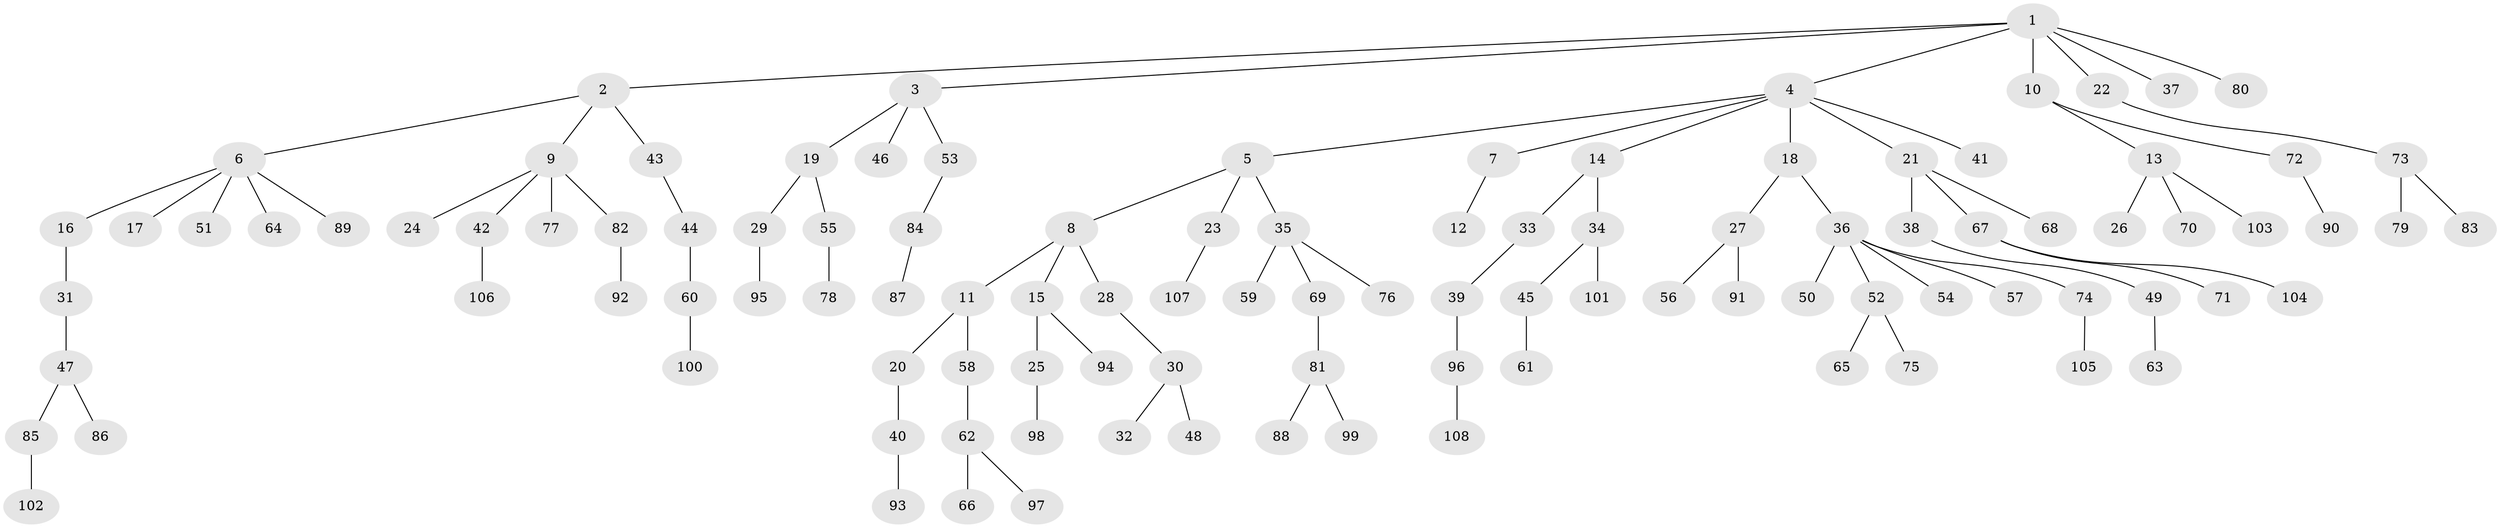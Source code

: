 // Generated by graph-tools (version 1.1) at 2025/36/03/09/25 02:36:30]
// undirected, 108 vertices, 107 edges
graph export_dot {
graph [start="1"]
  node [color=gray90,style=filled];
  1;
  2;
  3;
  4;
  5;
  6;
  7;
  8;
  9;
  10;
  11;
  12;
  13;
  14;
  15;
  16;
  17;
  18;
  19;
  20;
  21;
  22;
  23;
  24;
  25;
  26;
  27;
  28;
  29;
  30;
  31;
  32;
  33;
  34;
  35;
  36;
  37;
  38;
  39;
  40;
  41;
  42;
  43;
  44;
  45;
  46;
  47;
  48;
  49;
  50;
  51;
  52;
  53;
  54;
  55;
  56;
  57;
  58;
  59;
  60;
  61;
  62;
  63;
  64;
  65;
  66;
  67;
  68;
  69;
  70;
  71;
  72;
  73;
  74;
  75;
  76;
  77;
  78;
  79;
  80;
  81;
  82;
  83;
  84;
  85;
  86;
  87;
  88;
  89;
  90;
  91;
  92;
  93;
  94;
  95;
  96;
  97;
  98;
  99;
  100;
  101;
  102;
  103;
  104;
  105;
  106;
  107;
  108;
  1 -- 2;
  1 -- 3;
  1 -- 4;
  1 -- 10;
  1 -- 22;
  1 -- 37;
  1 -- 80;
  2 -- 6;
  2 -- 9;
  2 -- 43;
  3 -- 19;
  3 -- 46;
  3 -- 53;
  4 -- 5;
  4 -- 7;
  4 -- 14;
  4 -- 18;
  4 -- 21;
  4 -- 41;
  5 -- 8;
  5 -- 23;
  5 -- 35;
  6 -- 16;
  6 -- 17;
  6 -- 51;
  6 -- 64;
  6 -- 89;
  7 -- 12;
  8 -- 11;
  8 -- 15;
  8 -- 28;
  9 -- 24;
  9 -- 42;
  9 -- 77;
  9 -- 82;
  10 -- 13;
  10 -- 72;
  11 -- 20;
  11 -- 58;
  13 -- 26;
  13 -- 70;
  13 -- 103;
  14 -- 33;
  14 -- 34;
  15 -- 25;
  15 -- 94;
  16 -- 31;
  18 -- 27;
  18 -- 36;
  19 -- 29;
  19 -- 55;
  20 -- 40;
  21 -- 38;
  21 -- 67;
  21 -- 68;
  22 -- 73;
  23 -- 107;
  25 -- 98;
  27 -- 56;
  27 -- 91;
  28 -- 30;
  29 -- 95;
  30 -- 32;
  30 -- 48;
  31 -- 47;
  33 -- 39;
  34 -- 45;
  34 -- 101;
  35 -- 59;
  35 -- 69;
  35 -- 76;
  36 -- 50;
  36 -- 52;
  36 -- 54;
  36 -- 57;
  36 -- 74;
  38 -- 49;
  39 -- 96;
  40 -- 93;
  42 -- 106;
  43 -- 44;
  44 -- 60;
  45 -- 61;
  47 -- 85;
  47 -- 86;
  49 -- 63;
  52 -- 65;
  52 -- 75;
  53 -- 84;
  55 -- 78;
  58 -- 62;
  60 -- 100;
  62 -- 66;
  62 -- 97;
  67 -- 71;
  67 -- 104;
  69 -- 81;
  72 -- 90;
  73 -- 79;
  73 -- 83;
  74 -- 105;
  81 -- 88;
  81 -- 99;
  82 -- 92;
  84 -- 87;
  85 -- 102;
  96 -- 108;
}
